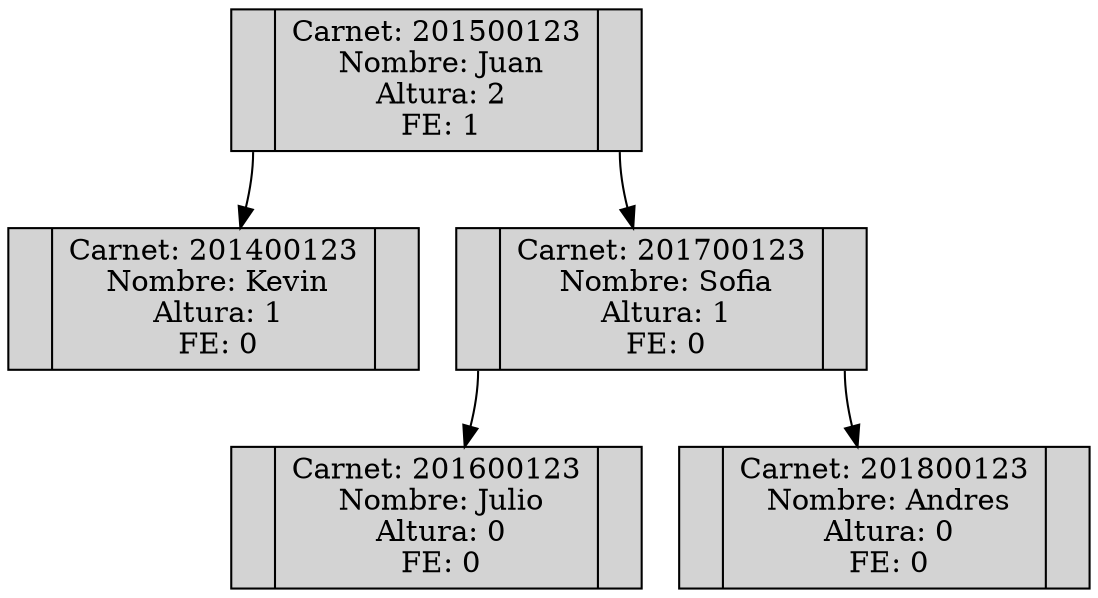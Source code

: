 digraph ARBOL { 
rankdir=TB
size="9,9"
node[shape=record,style=filled] 
"201500123Juan"[label ="<C0>|<C1>Carnet: 201500123\n Nombre:  Juan\n Altura:  2\n FE:  1|<C2>"]; 
"201400123Kevin"[label ="<C0>|<C1>Carnet: 201400123\n Nombre:  Kevin\n Altura:  1\n FE:  0|<C2>"]; 
"201500123Juan":C0->"201400123Kevin"; 
"201700123Sofia"[label ="<C0>|<C1>Carnet: 201700123\n Nombre:  Sofia\n Altura:  1\n FE:  0|<C2>"]; 
"201600123Julio"[label ="<C0>|<C1>Carnet: 201600123\n Nombre:  Julio\n Altura:  0\n FE:  0|<C2>"]; 
"201700123Sofia":C0->"201600123Julio"; 
"201800123Andres"[label ="<C0>|<C1>Carnet: 201800123\n Nombre:  Andres\n Altura:  0\n FE:  0|<C2>"]; 
"201700123Sofia":C2->"201800123Andres"; 
"201500123Juan":C2->"201700123Sofia"; 

}